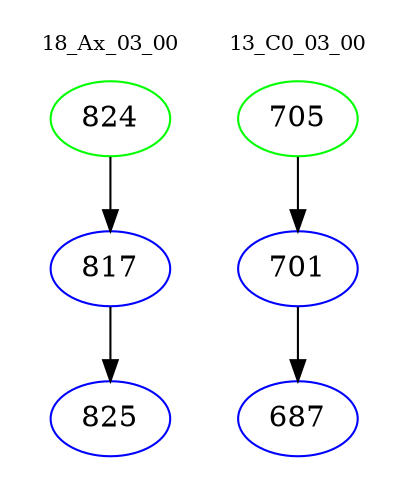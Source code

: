 digraph{
subgraph cluster_0 {
color = white
label = "18_Ax_03_00";
fontsize=10;
T0_824 [label="824", color="green"]
T0_824 -> T0_817 [color="black"]
T0_817 [label="817", color="blue"]
T0_817 -> T0_825 [color="black"]
T0_825 [label="825", color="blue"]
}
subgraph cluster_1 {
color = white
label = "13_C0_03_00";
fontsize=10;
T1_705 [label="705", color="green"]
T1_705 -> T1_701 [color="black"]
T1_701 [label="701", color="blue"]
T1_701 -> T1_687 [color="black"]
T1_687 [label="687", color="blue"]
}
}
